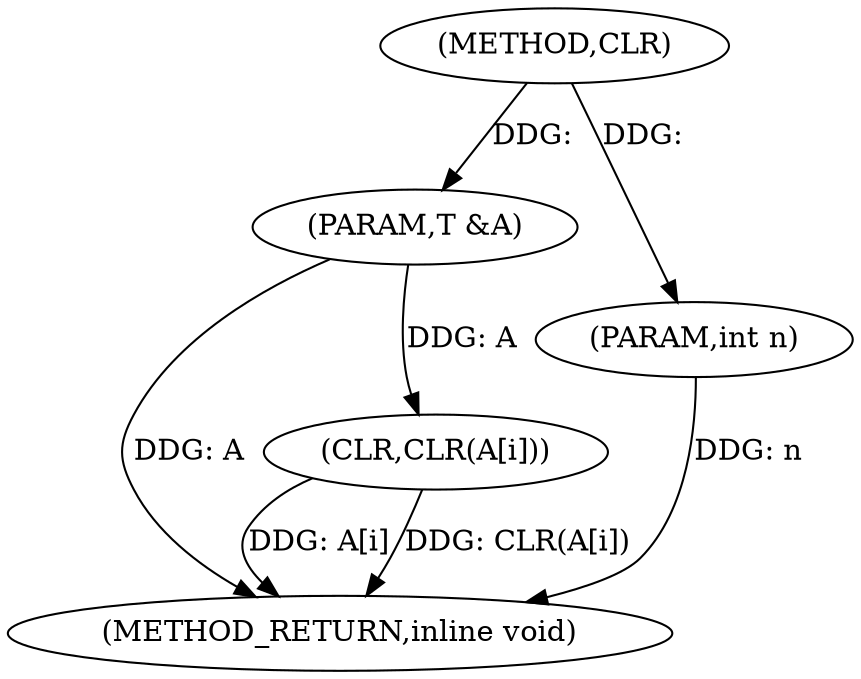 digraph "CLR" {  
"1001280" [label = "(METHOD,CLR)" ]
"1001288" [label = "(METHOD_RETURN,inline void)" ]
"1001281" [label = "(PARAM,T &A)" ]
"1001282" [label = "(PARAM,int n)" ]
"1001284" [label = "(CLR,CLR(A[i]))" ]
  "1001281" -> "1001288"  [ label = "DDG: A"] 
  "1001282" -> "1001288"  [ label = "DDG: n"] 
  "1001284" -> "1001288"  [ label = "DDG: A[i]"] 
  "1001284" -> "1001288"  [ label = "DDG: CLR(A[i])"] 
  "1001280" -> "1001281"  [ label = "DDG: "] 
  "1001280" -> "1001282"  [ label = "DDG: "] 
  "1001281" -> "1001284"  [ label = "DDG: A"] 
}
